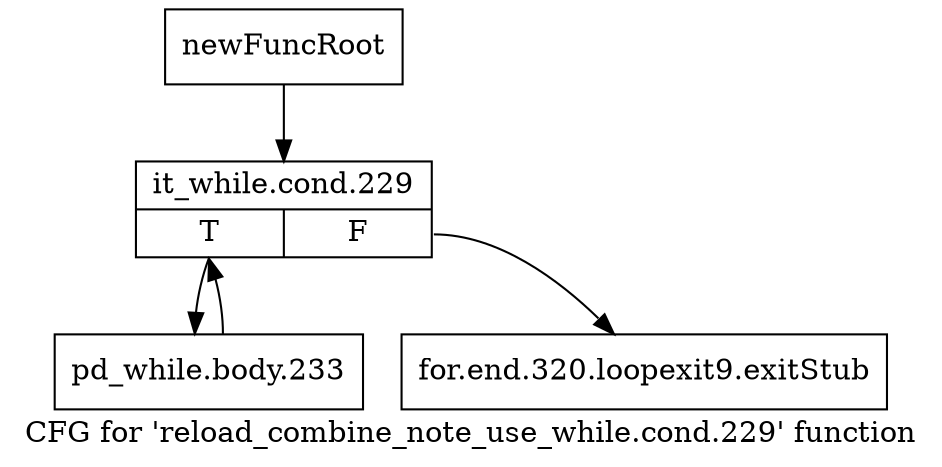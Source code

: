 digraph "CFG for 'reload_combine_note_use_while.cond.229' function" {
	label="CFG for 'reload_combine_note_use_while.cond.229' function";

	Node0xbe82470 [shape=record,label="{newFuncRoot}"];
	Node0xbe82470 -> Node0xbe82510;
	Node0xbe824c0 [shape=record,label="{for.end.320.loopexit9.exitStub}"];
	Node0xbe82510 [shape=record,label="{it_while.cond.229|{<s0>T|<s1>F}}"];
	Node0xbe82510:s0 -> Node0xbe82560;
	Node0xbe82510:s1 -> Node0xbe824c0;
	Node0xbe82560 [shape=record,label="{pd_while.body.233}"];
	Node0xbe82560 -> Node0xbe82510;
}
